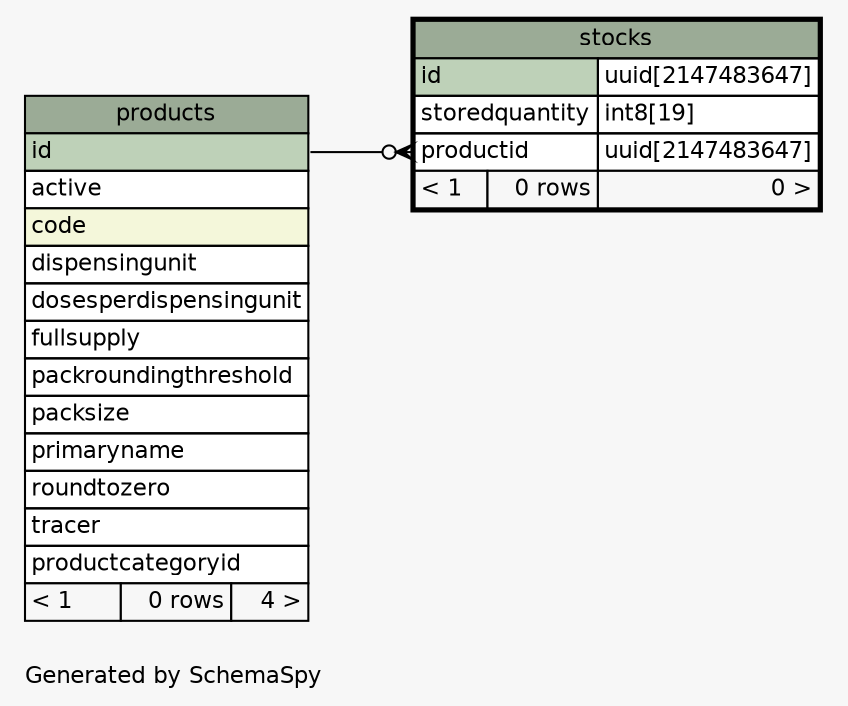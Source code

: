 // dot 2.38.0 on Linux 4.1.17-22.30.amzn1.x86_64
// SchemaSpy rev 590
digraph "oneDegreeRelationshipsDiagram" {
  graph [
    rankdir="RL"
    bgcolor="#f7f7f7"
    label="\nGenerated by SchemaSpy"
    labeljust="l"
    nodesep="0.18"
    ranksep="0.46"
    fontname="Helvetica"
    fontsize="11"
  ];
  node [
    fontname="Helvetica"
    fontsize="11"
    shape="plaintext"
  ];
  edge [
    arrowsize="0.8"
  ];
  "stocks":"productid":w -> "products":"id":e [arrowhead=none dir=back arrowtail=crowodot];
  "products" [
    label=<
    <TABLE BORDER="0" CELLBORDER="1" CELLSPACING="0" BGCOLOR="#ffffff">
      <TR><TD COLSPAN="3" BGCOLOR="#9bab96" ALIGN="CENTER">products</TD></TR>
      <TR><TD PORT="id" COLSPAN="3" BGCOLOR="#bed1b8" ALIGN="LEFT">id</TD></TR>
      <TR><TD PORT="active" COLSPAN="3" ALIGN="LEFT">active</TD></TR>
      <TR><TD PORT="code" COLSPAN="3" BGCOLOR="#f4f7da" ALIGN="LEFT">code</TD></TR>
      <TR><TD PORT="dispensingunit" COLSPAN="3" ALIGN="LEFT">dispensingunit</TD></TR>
      <TR><TD PORT="dosesperdispensingunit" COLSPAN="3" ALIGN="LEFT">dosesperdispensingunit</TD></TR>
      <TR><TD PORT="fullsupply" COLSPAN="3" ALIGN="LEFT">fullsupply</TD></TR>
      <TR><TD PORT="packroundingthreshold" COLSPAN="3" ALIGN="LEFT">packroundingthreshold</TD></TR>
      <TR><TD PORT="packsize" COLSPAN="3" ALIGN="LEFT">packsize</TD></TR>
      <TR><TD PORT="primaryname" COLSPAN="3" ALIGN="LEFT">primaryname</TD></TR>
      <TR><TD PORT="roundtozero" COLSPAN="3" ALIGN="LEFT">roundtozero</TD></TR>
      <TR><TD PORT="tracer" COLSPAN="3" ALIGN="LEFT">tracer</TD></TR>
      <TR><TD PORT="productcategoryid" COLSPAN="3" ALIGN="LEFT">productcategoryid</TD></TR>
      <TR><TD ALIGN="LEFT" BGCOLOR="#f7f7f7">&lt; 1</TD><TD ALIGN="RIGHT" BGCOLOR="#f7f7f7">0 rows</TD><TD ALIGN="RIGHT" BGCOLOR="#f7f7f7">4 &gt;</TD></TR>
    </TABLE>>
    URL="products.html"
    tooltip="products"
  ];
  "stocks" [
    label=<
    <TABLE BORDER="2" CELLBORDER="1" CELLSPACING="0" BGCOLOR="#ffffff">
      <TR><TD COLSPAN="3" BGCOLOR="#9bab96" ALIGN="CENTER">stocks</TD></TR>
      <TR><TD PORT="id" COLSPAN="2" BGCOLOR="#bed1b8" ALIGN="LEFT">id</TD><TD PORT="id.type" ALIGN="LEFT">uuid[2147483647]</TD></TR>
      <TR><TD PORT="storedquantity" COLSPAN="2" ALIGN="LEFT">storedquantity</TD><TD PORT="storedquantity.type" ALIGN="LEFT">int8[19]</TD></TR>
      <TR><TD PORT="productid" COLSPAN="2" ALIGN="LEFT">productid</TD><TD PORT="productid.type" ALIGN="LEFT">uuid[2147483647]</TD></TR>
      <TR><TD ALIGN="LEFT" BGCOLOR="#f7f7f7">&lt; 1</TD><TD ALIGN="RIGHT" BGCOLOR="#f7f7f7">0 rows</TD><TD ALIGN="RIGHT" BGCOLOR="#f7f7f7">0 &gt;</TD></TR>
    </TABLE>>
    URL="stocks.html"
    tooltip="stocks"
  ];
}
